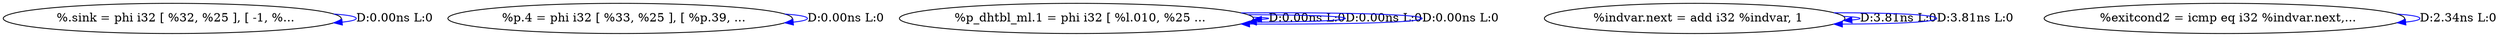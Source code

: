 digraph {
Node0x41025c0[label="  %.sink = phi i32 [ %32, %25 ], [ -1, %..."];
Node0x41025c0 -> Node0x41025c0[label="D:0.00ns L:0",color=blue];
Node0x4102700[label="  %p.4 = phi i32 [ %33, %25 ], [ %p.39, ..."];
Node0x4102700 -> Node0x4102700[label="D:0.00ns L:0",color=blue];
Node0x4102840[label="  %p_dhtbl_ml.1 = phi i32 [ %l.010, %25 ..."];
Node0x4102840 -> Node0x4102840[label="D:0.00ns L:0",color=blue];
Node0x4102840 -> Node0x4102840[label="D:0.00ns L:0",color=blue];
Node0x4102840 -> Node0x4102840[label="D:0.00ns L:0",color=blue];
Node0x4102ac0[label="  %indvar.next = add i32 %indvar, 1"];
Node0x4102ac0 -> Node0x4102ac0[label="D:3.81ns L:0",color=blue];
Node0x4102ac0 -> Node0x4102ac0[label="D:3.81ns L:0",color=blue];
Node0x4102c00[label="  %exitcond2 = icmp eq i32 %indvar.next,..."];
Node0x4102c00 -> Node0x4102c00[label="D:2.34ns L:0",color=blue];
}
